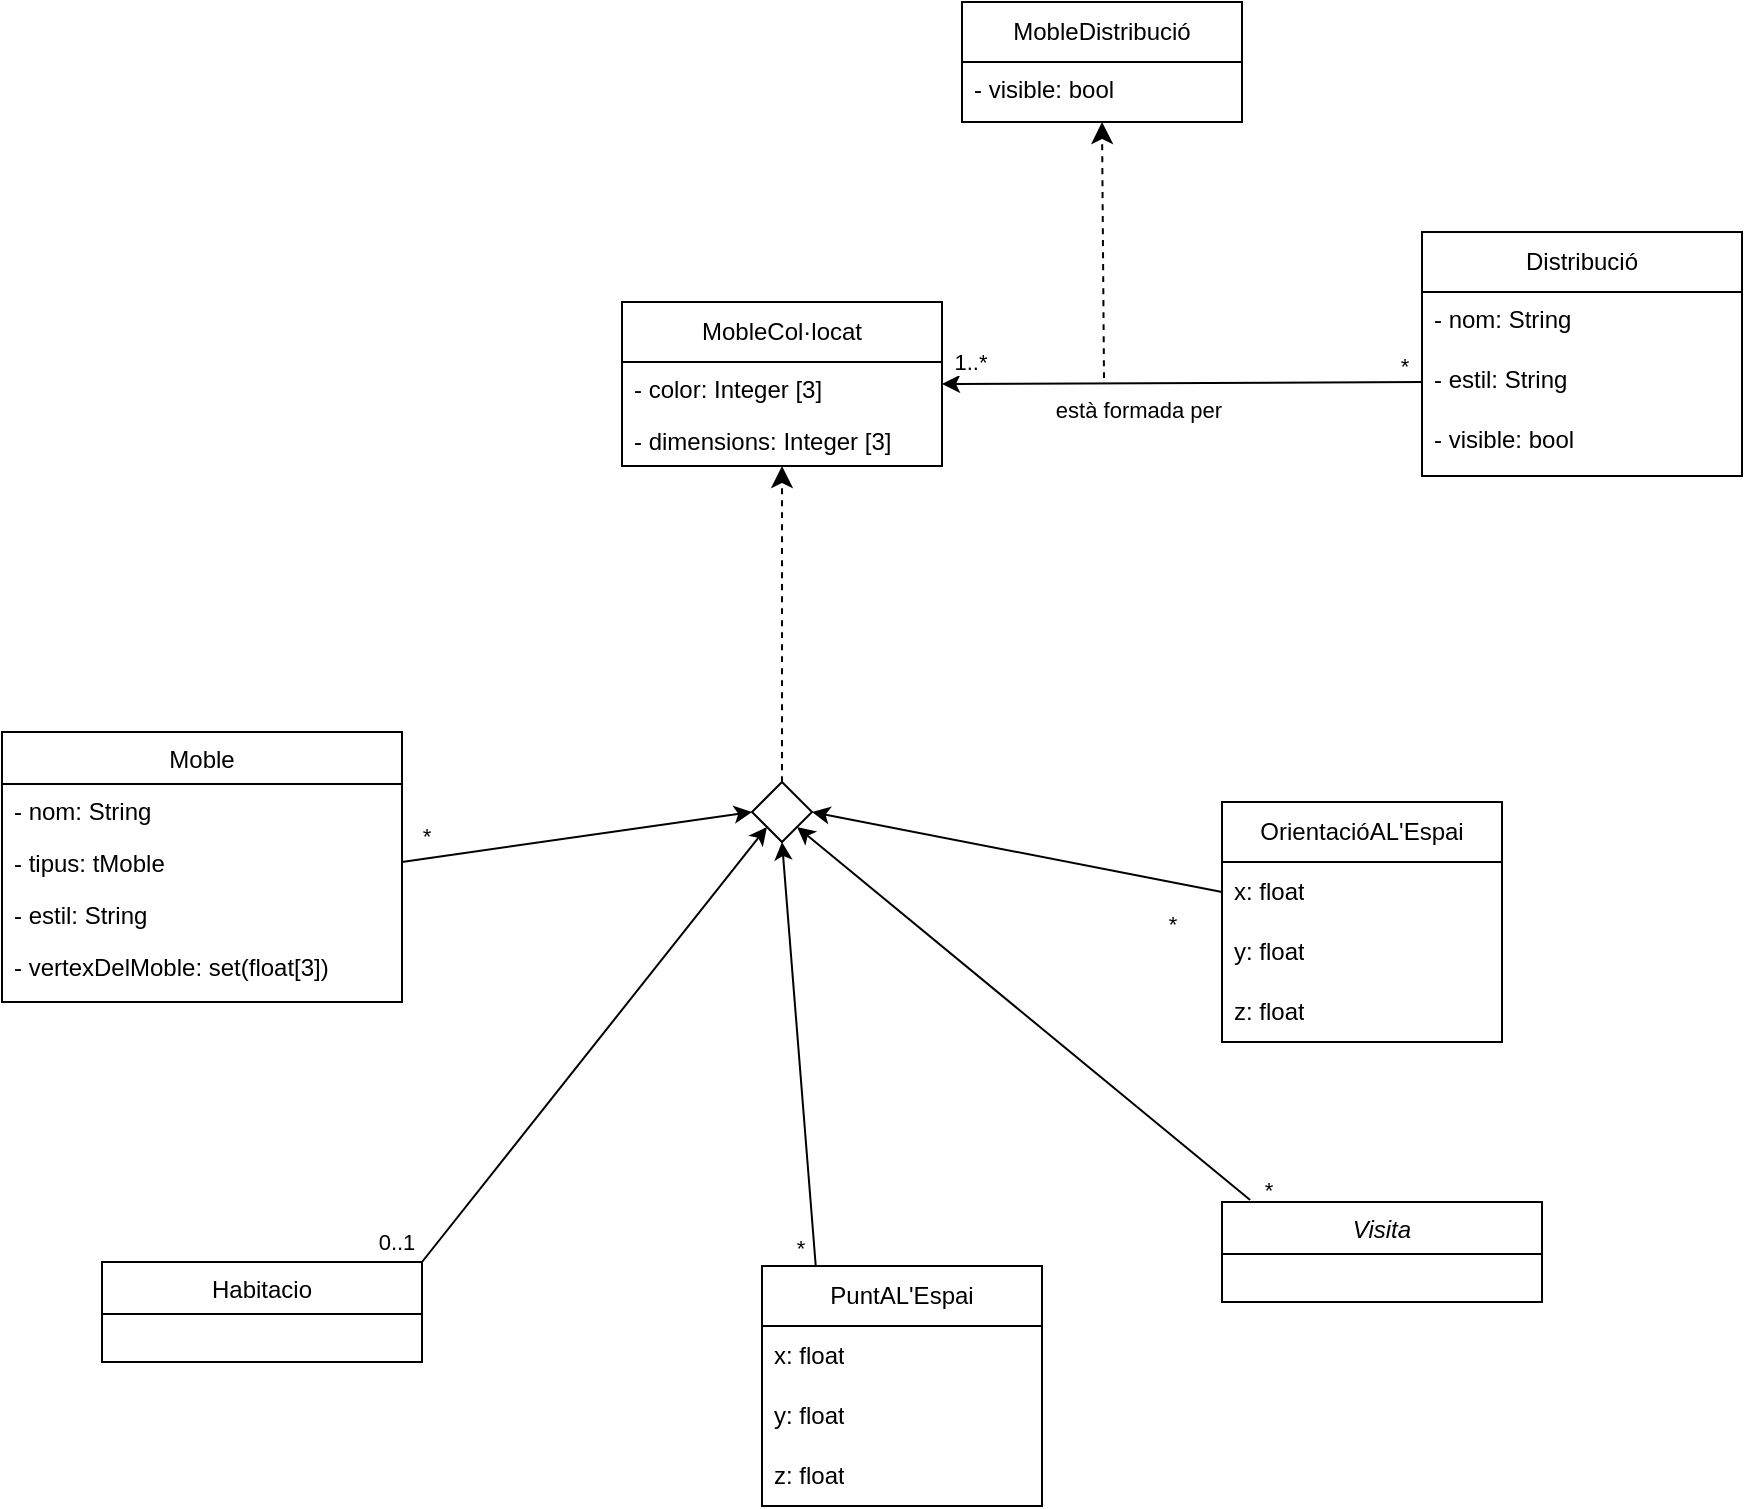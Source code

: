 <mxfile version="25.0.3">
  <diagram name="Pàgina-1" id="J5MT5u0cnqmtdoeKDXBp">
    <mxGraphModel grid="1" page="1" gridSize="10" guides="1" tooltips="1" connect="1" arrows="1" fold="1" pageScale="1" pageWidth="827" pageHeight="1169" math="0" shadow="0">
      <root>
        <mxCell id="0" />
        <mxCell id="1" parent="0" />
        <mxCell id="TN3qxrfmex0seeHPzY-Y-1" style="rounded=0;orthogonalLoop=1;jettySize=auto;html=1;exitX=1;exitY=0;exitDx=0;exitDy=0;entryX=0;entryY=1;entryDx=0;entryDy=0;" edge="1" parent="1" source="TN3qxrfmex0seeHPzY-Y-3" target="TN3qxrfmex0seeHPzY-Y-13">
          <mxGeometry relative="1" as="geometry" />
        </mxCell>
        <mxCell id="TN3qxrfmex0seeHPzY-Y-2" value="0..1" style="edgeLabel;html=1;align=center;verticalAlign=middle;resizable=0;points=[];" connectable="0" vertex="1" parent="TN3qxrfmex0seeHPzY-Y-1">
          <mxGeometry x="-0.885" y="2" relative="1" as="geometry">
            <mxPoint x="-22" y="4" as="offset" />
          </mxGeometry>
        </mxCell>
        <mxCell id="TN3qxrfmex0seeHPzY-Y-3" value="Habitacio" style="swimlane;fontStyle=0;align=center;verticalAlign=top;childLayout=stackLayout;horizontal=1;startSize=26;horizontalStack=0;resizeParent=1;resizeLast=0;collapsible=1;marginBottom=0;rounded=0;shadow=0;strokeWidth=1;" vertex="1" parent="1">
          <mxGeometry x="-360" y="720" width="160" height="50" as="geometry">
            <mxRectangle x="230" y="140" width="160" height="26" as="alternateBounds" />
          </mxGeometry>
        </mxCell>
        <mxCell id="TN3qxrfmex0seeHPzY-Y-9" style="rounded=0;orthogonalLoop=1;jettySize=auto;html=1;exitX=1;exitY=0.5;exitDx=0;exitDy=0;entryX=0;entryY=0.5;entryDx=0;entryDy=0;" edge="1" parent="1" source="TN3qxrfmex0seeHPzY-Y-25" target="TN3qxrfmex0seeHPzY-Y-13">
          <mxGeometry relative="1" as="geometry" />
        </mxCell>
        <mxCell id="TN3qxrfmex0seeHPzY-Y-10" value="*" style="edgeLabel;html=1;align=center;verticalAlign=middle;resizable=0;points=[];" connectable="0" vertex="1" parent="TN3qxrfmex0seeHPzY-Y-9">
          <mxGeometry x="-0.831" relative="1" as="geometry">
            <mxPoint x="-3" y="-11" as="offset" />
          </mxGeometry>
        </mxCell>
        <mxCell id="TN3qxrfmex0seeHPzY-Y-11" style="rounded=0;orthogonalLoop=1;jettySize=auto;html=1;exitX=0.088;exitY=-0.02;exitDx=0;exitDy=0;entryX=1;entryY=1;entryDx=0;entryDy=0;exitPerimeter=0;" edge="1" parent="1" source="TN3qxrfmex0seeHPzY-Y-51" target="TN3qxrfmex0seeHPzY-Y-13">
          <mxGeometry relative="1" as="geometry">
            <mxPoint x="20" y="460" as="targetPoint" />
            <mxPoint x="502" y="931" as="sourcePoint" />
          </mxGeometry>
        </mxCell>
        <mxCell id="TN3qxrfmex0seeHPzY-Y-12" value="*" style="edgeLabel;html=1;align=center;verticalAlign=middle;resizable=0;points=[];" connectable="0" vertex="1" parent="TN3qxrfmex0seeHPzY-Y-11">
          <mxGeometry x="-0.938" y="-2" relative="1" as="geometry">
            <mxPoint x="16" y="12" as="offset" />
          </mxGeometry>
        </mxCell>
        <mxCell id="TN3qxrfmex0seeHPzY-Y-13" value="" style="rhombus;whiteSpace=wrap;html=1;verticalAlign=top;fontStyle=2;startSize=26;rounded=0;shadow=0;strokeWidth=1;" vertex="1" parent="1">
          <mxGeometry x="-35" y="480" width="30" height="30" as="geometry" />
        </mxCell>
        <mxCell id="TN3qxrfmex0seeHPzY-Y-14" style="edgeStyle=none;curved=1;rounded=0;orthogonalLoop=1;jettySize=auto;html=1;exitX=0.5;exitY=0;exitDx=0;exitDy=0;fontSize=12;startSize=8;endSize=8;dashed=1;entryX=0.5;entryY=1;entryDx=0;entryDy=0;" edge="1" parent="1" source="TN3qxrfmex0seeHPzY-Y-13" target="TN3qxrfmex0seeHPzY-Y-46">
          <mxGeometry relative="1" as="geometry">
            <mxPoint x="20" y="672" as="sourcePoint" />
            <mxPoint x="-39.96" y="340.664" as="targetPoint" />
          </mxGeometry>
        </mxCell>
        <mxCell id="TN3qxrfmex0seeHPzY-Y-15" value="Distribució" style="swimlane;fontStyle=0;childLayout=stackLayout;horizontal=1;startSize=30;horizontalStack=0;resizeParent=1;resizeParentMax=0;resizeLast=0;collapsible=1;marginBottom=0;whiteSpace=wrap;html=1;" vertex="1" parent="1">
          <mxGeometry x="300" y="205" width="160" height="122" as="geometry" />
        </mxCell>
        <mxCell id="TN3qxrfmex0seeHPzY-Y-16" value="- nom: String" style="text;align=left;verticalAlign=top;spacingLeft=4;spacingRight=4;overflow=hidden;rotatable=0;points=[[0,0.5],[1,0.5]];portConstraint=eastwest;rounded=0;shadow=0;html=0;" vertex="1" parent="TN3qxrfmex0seeHPzY-Y-15">
          <mxGeometry y="30" width="160" height="30" as="geometry" />
        </mxCell>
        <mxCell id="TN3qxrfmex0seeHPzY-Y-17" value="- estil: String" style="text;align=left;verticalAlign=top;spacingLeft=4;spacingRight=4;overflow=hidden;rotatable=0;points=[[0,0.5],[1,0.5]];portConstraint=eastwest;rounded=0;shadow=0;html=0;" vertex="1" parent="TN3qxrfmex0seeHPzY-Y-15">
          <mxGeometry y="60" width="160" height="30" as="geometry" />
        </mxCell>
        <mxCell id="TN3qxrfmex0seeHPzY-Y-18" value="- visible: bool" style="text;align=left;verticalAlign=top;spacingLeft=4;spacingRight=4;overflow=hidden;rotatable=0;points=[[0,0.5],[1,0.5]];portConstraint=eastwest;rounded=0;shadow=0;html=0;" vertex="1" parent="TN3qxrfmex0seeHPzY-Y-15">
          <mxGeometry y="90" width="160" height="30" as="geometry" />
        </mxCell>
        <mxCell id="TN3qxrfmex0seeHPzY-Y-20" value="&#xa;" style="text;align=left;verticalAlign=top;spacingLeft=4;spacingRight=4;overflow=hidden;rotatable=0;points=[[0,0.5],[1,0.5]];portConstraint=eastwest;rounded=0;shadow=0;html=0;" vertex="1" parent="TN3qxrfmex0seeHPzY-Y-15">
          <mxGeometry y="120" width="160" height="2" as="geometry" />
        </mxCell>
        <mxCell id="TN3qxrfmex0seeHPzY-Y-21" value="" style="group" connectable="0" vertex="1" parent="1">
          <mxGeometry x="-410" y="430" width="200" height="221" as="geometry" />
        </mxCell>
        <mxCell id="TN3qxrfmex0seeHPzY-Y-22" value="Moble" style="swimlane;fontStyle=0;align=center;verticalAlign=top;childLayout=stackLayout;horizontal=1;startSize=26;horizontalStack=0;resizeParent=1;resizeLast=0;collapsible=1;marginBottom=0;rounded=0;shadow=0;strokeWidth=1;" vertex="1" parent="TN3qxrfmex0seeHPzY-Y-21">
          <mxGeometry y="25" width="200" height="135" as="geometry">
            <mxRectangle x="320" y="590" width="160" height="26" as="alternateBounds" />
          </mxGeometry>
        </mxCell>
        <mxCell id="TN3qxrfmex0seeHPzY-Y-23" value="- nom: String&#xa;" style="text;align=left;verticalAlign=top;spacingLeft=4;spacingRight=4;overflow=hidden;rotatable=0;points=[[0,0.5],[1,0.5]];portConstraint=eastwest;rounded=0;shadow=0;html=0;" vertex="1" parent="TN3qxrfmex0seeHPzY-Y-22">
          <mxGeometry y="26" width="200" height="26" as="geometry" />
        </mxCell>
        <mxCell id="TN3qxrfmex0seeHPzY-Y-25" value="- tipus: tMoble" style="text;align=left;verticalAlign=top;spacingLeft=4;spacingRight=4;overflow=hidden;rotatable=0;points=[[0,0.5],[1,0.5]];portConstraint=eastwest;rounded=0;shadow=0;html=0;" vertex="1" parent="TN3qxrfmex0seeHPzY-Y-22">
          <mxGeometry y="52" width="200" height="26" as="geometry" />
        </mxCell>
        <mxCell id="TN3qxrfmex0seeHPzY-Y-27" value="- estil: String" style="text;align=left;verticalAlign=top;spacingLeft=4;spacingRight=4;overflow=hidden;rotatable=0;points=[[0,0.5],[1,0.5]];portConstraint=eastwest;rounded=0;shadow=0;html=0;" vertex="1" parent="TN3qxrfmex0seeHPzY-Y-22">
          <mxGeometry y="78" width="200" height="26" as="geometry" />
        </mxCell>
        <mxCell id="TN3qxrfmex0seeHPzY-Y-28" value="- vertexDelMoble: set(float[3])" style="text;align=left;verticalAlign=top;spacingLeft=4;spacingRight=4;overflow=hidden;rotatable=0;points=[[0,0.5],[1,0.5]];portConstraint=eastwest;rounded=0;shadow=0;html=0;" vertex="1" parent="TN3qxrfmex0seeHPzY-Y-22">
          <mxGeometry y="104" width="200" height="26" as="geometry" />
        </mxCell>
        <mxCell id="TN3qxrfmex0seeHPzY-Y-30" style="rounded=0;orthogonalLoop=1;jettySize=auto;html=1;exitX=0;exitY=0.5;exitDx=0;exitDy=0;entryX=1;entryY=0.5;entryDx=0;entryDy=0;" edge="1" parent="1" source="TN3qxrfmex0seeHPzY-Y-17" target="TN3qxrfmex0seeHPzY-Y-46">
          <mxGeometry relative="1" as="geometry">
            <mxPoint x="81" y="280" as="targetPoint" />
          </mxGeometry>
        </mxCell>
        <mxCell id="TN3qxrfmex0seeHPzY-Y-31" value="*" style="edgeLabel;html=1;align=center;verticalAlign=middle;resizable=0;points=[];" connectable="0" vertex="1" parent="TN3qxrfmex0seeHPzY-Y-30">
          <mxGeometry x="-0.816" y="-1" relative="1" as="geometry">
            <mxPoint x="13" y="-7" as="offset" />
          </mxGeometry>
        </mxCell>
        <mxCell id="TN3qxrfmex0seeHPzY-Y-32" value="1..*" style="edgeLabel;html=1;align=center;verticalAlign=middle;resizable=0;points=[];" connectable="0" vertex="1" parent="TN3qxrfmex0seeHPzY-Y-30">
          <mxGeometry x="0.883" y="2" relative="1" as="geometry">
            <mxPoint y="-13" as="offset" />
          </mxGeometry>
        </mxCell>
        <mxCell id="TN3qxrfmex0seeHPzY-Y-33" value="està formada per" style="edgeLabel;html=1;align=center;verticalAlign=middle;resizable=0;points=[];" connectable="0" vertex="1" parent="TN3qxrfmex0seeHPzY-Y-30">
          <mxGeometry x="-0.041" y="3" relative="1" as="geometry">
            <mxPoint x="-27" y="10" as="offset" />
          </mxGeometry>
        </mxCell>
        <mxCell id="TN3qxrfmex0seeHPzY-Y-34" value="OrientacióAL&#39;Espai" style="swimlane;fontStyle=0;childLayout=stackLayout;horizontal=1;startSize=30;horizontalStack=0;resizeParent=1;resizeParentMax=0;resizeLast=0;collapsible=1;marginBottom=0;whiteSpace=wrap;html=1;" vertex="1" parent="1">
          <mxGeometry x="200" y="490" width="140" height="120" as="geometry" />
        </mxCell>
        <mxCell id="TN3qxrfmex0seeHPzY-Y-35" value="x: float" style="text;strokeColor=none;fillColor=none;align=left;verticalAlign=middle;spacingLeft=4;spacingRight=4;overflow=hidden;points=[[0,0.5],[1,0.5]];portConstraint=eastwest;rotatable=0;whiteSpace=wrap;html=1;" vertex="1" parent="TN3qxrfmex0seeHPzY-Y-34">
          <mxGeometry y="30" width="140" height="30" as="geometry" />
        </mxCell>
        <mxCell id="TN3qxrfmex0seeHPzY-Y-36" value="y: float" style="text;strokeColor=none;fillColor=none;align=left;verticalAlign=middle;spacingLeft=4;spacingRight=4;overflow=hidden;points=[[0,0.5],[1,0.5]];portConstraint=eastwest;rotatable=0;whiteSpace=wrap;html=1;" vertex="1" parent="TN3qxrfmex0seeHPzY-Y-34">
          <mxGeometry y="60" width="140" height="30" as="geometry" />
        </mxCell>
        <mxCell id="TN3qxrfmex0seeHPzY-Y-37" value="z: float" style="text;strokeColor=none;fillColor=none;align=left;verticalAlign=middle;spacingLeft=4;spacingRight=4;overflow=hidden;points=[[0,0.5],[1,0.5]];portConstraint=eastwest;rotatable=0;whiteSpace=wrap;html=1;" vertex="1" parent="TN3qxrfmex0seeHPzY-Y-34">
          <mxGeometry y="90" width="140" height="30" as="geometry" />
        </mxCell>
        <mxCell id="TN3qxrfmex0seeHPzY-Y-38" value="PuntAL&#39;Espai" style="swimlane;fontStyle=0;childLayout=stackLayout;horizontal=1;startSize=30;horizontalStack=0;resizeParent=1;resizeParentMax=0;resizeLast=0;collapsible=1;marginBottom=0;whiteSpace=wrap;html=1;" vertex="1" parent="1">
          <mxGeometry x="-30.0" y="722" width="140" height="120" as="geometry" />
        </mxCell>
        <mxCell id="TN3qxrfmex0seeHPzY-Y-39" value="x: float" style="text;strokeColor=none;fillColor=none;align=left;verticalAlign=middle;spacingLeft=4;spacingRight=4;overflow=hidden;points=[[0,0.5],[1,0.5]];portConstraint=eastwest;rotatable=0;whiteSpace=wrap;html=1;" vertex="1" parent="TN3qxrfmex0seeHPzY-Y-38">
          <mxGeometry y="30" width="140" height="30" as="geometry" />
        </mxCell>
        <mxCell id="TN3qxrfmex0seeHPzY-Y-40" value="y: float" style="text;strokeColor=none;fillColor=none;align=left;verticalAlign=middle;spacingLeft=4;spacingRight=4;overflow=hidden;points=[[0,0.5],[1,0.5]];portConstraint=eastwest;rotatable=0;whiteSpace=wrap;html=1;" vertex="1" parent="TN3qxrfmex0seeHPzY-Y-38">
          <mxGeometry y="60" width="140" height="30" as="geometry" />
        </mxCell>
        <mxCell id="TN3qxrfmex0seeHPzY-Y-41" value="z: float" style="text;strokeColor=none;fillColor=none;align=left;verticalAlign=middle;spacingLeft=4;spacingRight=4;overflow=hidden;points=[[0,0.5],[1,0.5]];portConstraint=eastwest;rotatable=0;whiteSpace=wrap;html=1;" vertex="1" parent="TN3qxrfmex0seeHPzY-Y-38">
          <mxGeometry y="90" width="140" height="30" as="geometry" />
        </mxCell>
        <mxCell id="TN3qxrfmex0seeHPzY-Y-42" style="rounded=0;orthogonalLoop=1;jettySize=auto;html=1;exitX=0;exitY=0.5;exitDx=0;exitDy=0;entryX=1;entryY=0.5;entryDx=0;entryDy=0;" edge="1" parent="1" source="TN3qxrfmex0seeHPzY-Y-35" target="TN3qxrfmex0seeHPzY-Y-13">
          <mxGeometry relative="1" as="geometry">
            <mxPoint x="30" y="428" as="targetPoint" />
          </mxGeometry>
        </mxCell>
        <mxCell id="TN3qxrfmex0seeHPzY-Y-43" value="*" style="edgeLabel;html=1;align=center;verticalAlign=middle;resizable=0;points=[];" connectable="0" vertex="1" parent="TN3qxrfmex0seeHPzY-Y-42">
          <mxGeometry x="-0.762" y="2" relative="1" as="geometry">
            <mxPoint y="19" as="offset" />
          </mxGeometry>
        </mxCell>
        <mxCell id="TN3qxrfmex0seeHPzY-Y-44" style="rounded=0;orthogonalLoop=1;jettySize=auto;html=1;entryX=0.5;entryY=1;entryDx=0;entryDy=0;exitX=0.192;exitY=0;exitDx=0;exitDy=0;exitPerimeter=0;" edge="1" parent="1" source="TN3qxrfmex0seeHPzY-Y-38" target="TN3qxrfmex0seeHPzY-Y-13">
          <mxGeometry relative="1" as="geometry">
            <mxPoint x="-20" y="710" as="targetPoint" />
            <mxPoint x="34" y="730" as="sourcePoint" />
          </mxGeometry>
        </mxCell>
        <mxCell id="TN3qxrfmex0seeHPzY-Y-45" value="*" style="edgeLabel;html=1;align=center;verticalAlign=middle;resizable=0;points=[];" connectable="0" vertex="1" parent="TN3qxrfmex0seeHPzY-Y-44">
          <mxGeometry x="-0.729" y="3" relative="1" as="geometry">
            <mxPoint x="-3" y="19" as="offset" />
          </mxGeometry>
        </mxCell>
        <mxCell id="TN3qxrfmex0seeHPzY-Y-46" value="MobleCol·locat" style="swimlane;fontStyle=0;childLayout=stackLayout;horizontal=1;startSize=30;horizontalStack=0;resizeParent=1;resizeParentMax=0;resizeLast=0;collapsible=1;marginBottom=0;whiteSpace=wrap;html=1;" vertex="1" parent="1">
          <mxGeometry x="-100" y="240" width="160" height="82" as="geometry" />
        </mxCell>
        <mxCell id="TN3qxrfmex0seeHPzY-Y-26" value="- color: Integer [3]&#xa;" style="text;align=left;verticalAlign=top;spacingLeft=4;spacingRight=4;overflow=hidden;rotatable=0;points=[[0,0.5],[1,0.5]];portConstraint=eastwest;rounded=0;shadow=0;html=0;" vertex="1" parent="TN3qxrfmex0seeHPzY-Y-46">
          <mxGeometry y="30" width="160" height="26" as="geometry" />
        </mxCell>
        <mxCell id="TN3qxrfmex0seeHPzY-Y-24" value="- dimensions: Integer [3]" style="text;align=left;verticalAlign=top;spacingLeft=4;spacingRight=4;overflow=hidden;rotatable=0;points=[[0,0.5],[1,0.5]];portConstraint=eastwest;rounded=0;shadow=0;html=0;" vertex="1" parent="TN3qxrfmex0seeHPzY-Y-46">
          <mxGeometry y="56" width="160" height="26" as="geometry" />
        </mxCell>
        <mxCell id="TN3qxrfmex0seeHPzY-Y-47" style="edgeStyle=none;curved=1;rounded=0;orthogonalLoop=1;jettySize=auto;html=1;fontSize=12;startSize=8;endSize=8;dashed=1;entryX=0.5;entryY=1;entryDx=0;entryDy=0;" edge="1" parent="1" target="TN3qxrfmex0seeHPzY-Y-48">
          <mxGeometry relative="1" as="geometry">
            <mxPoint x="141" y="278" as="sourcePoint" />
            <mxPoint x="141" y="135" as="targetPoint" />
          </mxGeometry>
        </mxCell>
        <mxCell id="TN3qxrfmex0seeHPzY-Y-48" value="MobleDistribució" style="swimlane;fontStyle=0;childLayout=stackLayout;horizontal=1;startSize=30;horizontalStack=0;resizeParent=1;resizeParentMax=0;resizeLast=0;collapsible=1;marginBottom=0;whiteSpace=wrap;html=1;" vertex="1" parent="1">
          <mxGeometry x="70" y="90" width="140" height="60" as="geometry" />
        </mxCell>
        <mxCell id="TN3qxrfmex0seeHPzY-Y-49" value="- visible: bool" style="text;align=left;verticalAlign=top;spacingLeft=4;spacingRight=4;overflow=hidden;rotatable=0;points=[[0,0.5],[1,0.5]];portConstraint=eastwest;rounded=0;shadow=0;html=0;" vertex="1" parent="TN3qxrfmex0seeHPzY-Y-48">
          <mxGeometry y="30" width="140" height="30" as="geometry" />
        </mxCell>
        <mxCell id="TN3qxrfmex0seeHPzY-Y-50" value="*" style="edgeLabel;html=1;align=center;verticalAlign=middle;resizable=0;points=[];" connectable="0" vertex="1" parent="1">
          <mxGeometry x="222.649" y="683.879" as="geometry" />
        </mxCell>
        <mxCell id="TN3qxrfmex0seeHPzY-Y-51" value="Visita" style="swimlane;fontStyle=2;align=center;verticalAlign=top;childLayout=stackLayout;horizontal=1;startSize=26;horizontalStack=0;resizeParent=1;resizeLast=0;collapsible=1;marginBottom=0;rounded=0;shadow=0;strokeWidth=1;" vertex="1" parent="1">
          <mxGeometry x="200" y="690" width="160" height="50" as="geometry">
            <mxRectangle x="230" y="140" width="160" height="26" as="alternateBounds" />
          </mxGeometry>
        </mxCell>
      </root>
    </mxGraphModel>
  </diagram>
</mxfile>
